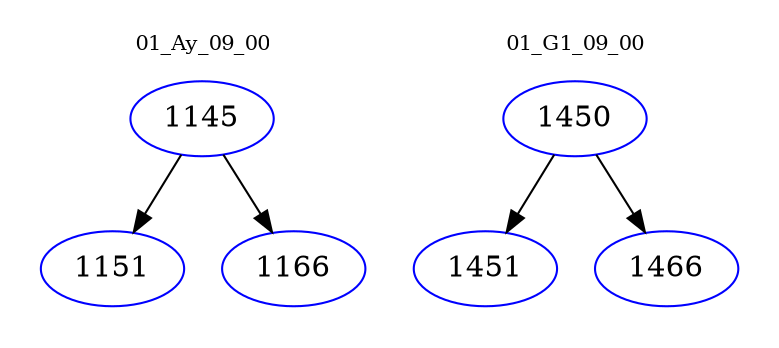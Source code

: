 digraph{
subgraph cluster_0 {
color = white
label = "01_Ay_09_00";
fontsize=10;
T0_1145 [label="1145", color="blue"]
T0_1145 -> T0_1151 [color="black"]
T0_1151 [label="1151", color="blue"]
T0_1145 -> T0_1166 [color="black"]
T0_1166 [label="1166", color="blue"]
}
subgraph cluster_1 {
color = white
label = "01_G1_09_00";
fontsize=10;
T1_1450 [label="1450", color="blue"]
T1_1450 -> T1_1451 [color="black"]
T1_1451 [label="1451", color="blue"]
T1_1450 -> T1_1466 [color="black"]
T1_1466 [label="1466", color="blue"]
}
}
